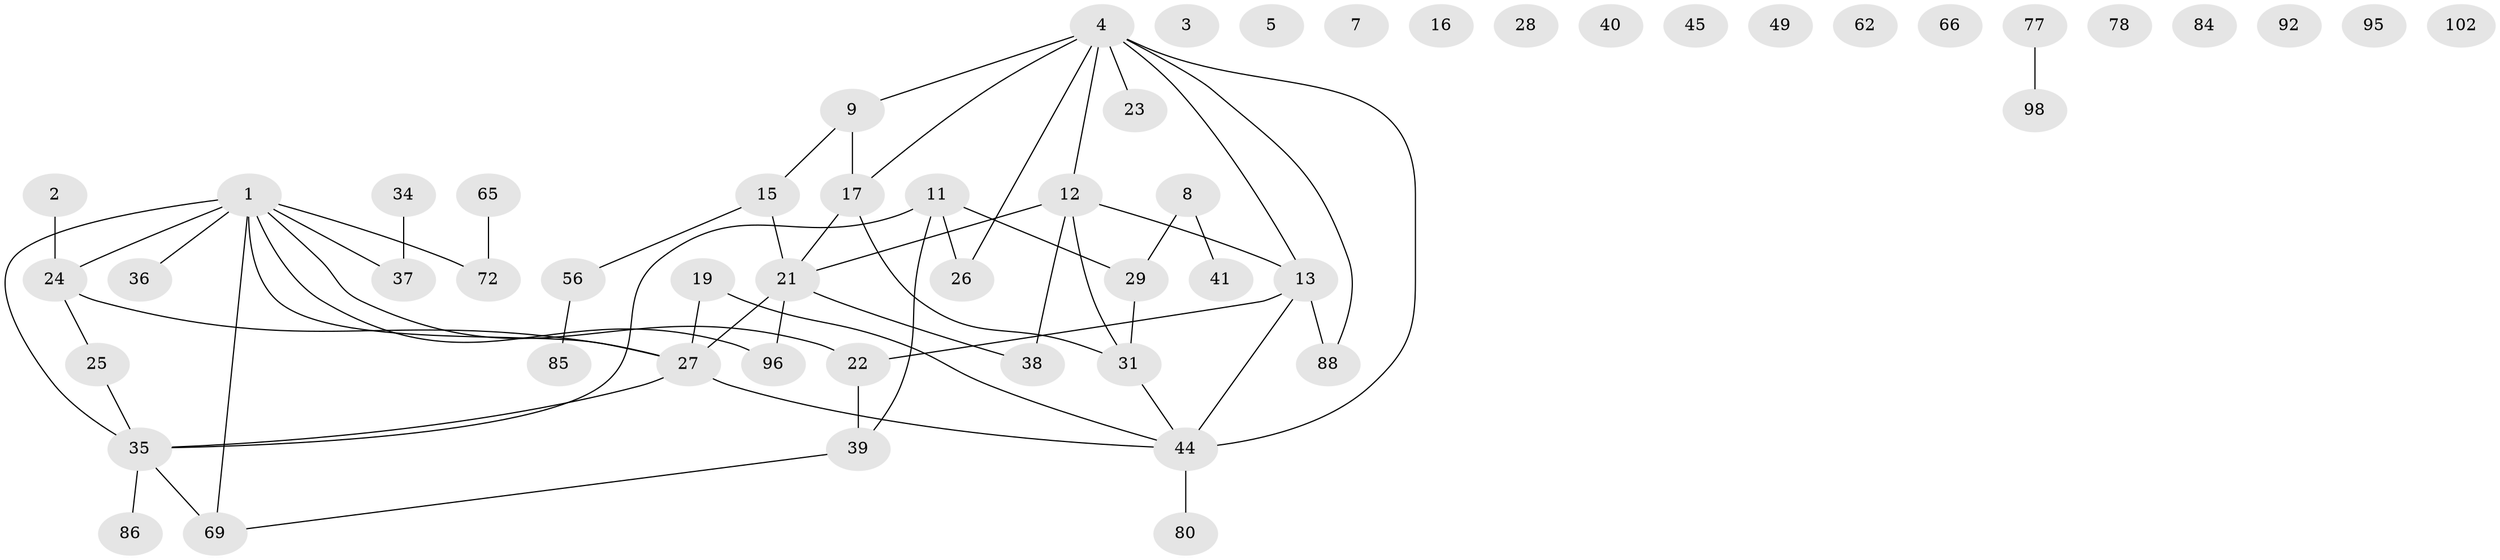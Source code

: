 // original degree distribution, {3: 0.22330097087378642, 1: 0.23300970873786409, 0: 0.13592233009708737, 2: 0.24271844660194175, 4: 0.0970873786407767, 5: 0.04854368932038835, 6: 0.019417475728155338}
// Generated by graph-tools (version 1.1) at 2025/12/03/09/25 04:12:58]
// undirected, 54 vertices, 58 edges
graph export_dot {
graph [start="1"]
  node [color=gray90,style=filled];
  1 [super="+10+6+79"];
  2;
  3;
  4 [super="+18+53"];
  5;
  7;
  8 [super="+42"];
  9 [super="+20+30"];
  11 [super="+94+43+32"];
  12 [super="+81+55"];
  13 [super="+91+82"];
  15 [super="+74"];
  16 [super="+89"];
  17 [super="+70"];
  19 [super="+68"];
  21 [super="+61+57"];
  22 [super="+46"];
  23 [super="+50"];
  24 [super="+60"];
  25 [super="+51"];
  26 [super="+47"];
  27 [super="+33"];
  28;
  29;
  31 [super="+83"];
  34 [super="+48"];
  35 [super="+54+58"];
  36;
  37 [super="+52"];
  38;
  39;
  40;
  41;
  44 [super="+87"];
  45;
  49;
  56 [super="+71"];
  62;
  65;
  66;
  69 [super="+101"];
  72 [super="+76"];
  77;
  78;
  80;
  84;
  85;
  86;
  88;
  92;
  95;
  96 [super="+99"];
  98 [super="+100"];
  102;
  1 -- 35;
  1 -- 22;
  1 -- 72;
  1 -- 27;
  1 -- 37;
  1 -- 96;
  1 -- 24;
  1 -- 36;
  1 -- 69;
  2 -- 24;
  4 -- 26;
  4 -- 12;
  4 -- 23;
  4 -- 88;
  4 -- 9;
  4 -- 44;
  4 -- 13;
  4 -- 17;
  8 -- 41;
  8 -- 29;
  9 -- 15;
  9 -- 17;
  11 -- 29;
  11 -- 39;
  11 -- 26;
  11 -- 35 [weight=2];
  12 -- 38;
  12 -- 13;
  12 -- 21;
  12 -- 31;
  13 -- 88;
  13 -- 44 [weight=2];
  13 -- 22;
  15 -- 56;
  15 -- 21;
  17 -- 31;
  17 -- 21;
  19 -- 27;
  19 -- 44;
  21 -- 38;
  21 -- 96;
  21 -- 27;
  22 -- 39;
  24 -- 27;
  24 -- 25;
  25 -- 35;
  27 -- 35;
  27 -- 44;
  29 -- 31;
  31 -- 44;
  34 -- 37;
  35 -- 86;
  35 -- 69;
  39 -- 69;
  44 -- 80;
  56 -- 85;
  65 -- 72;
  77 -- 98;
}
